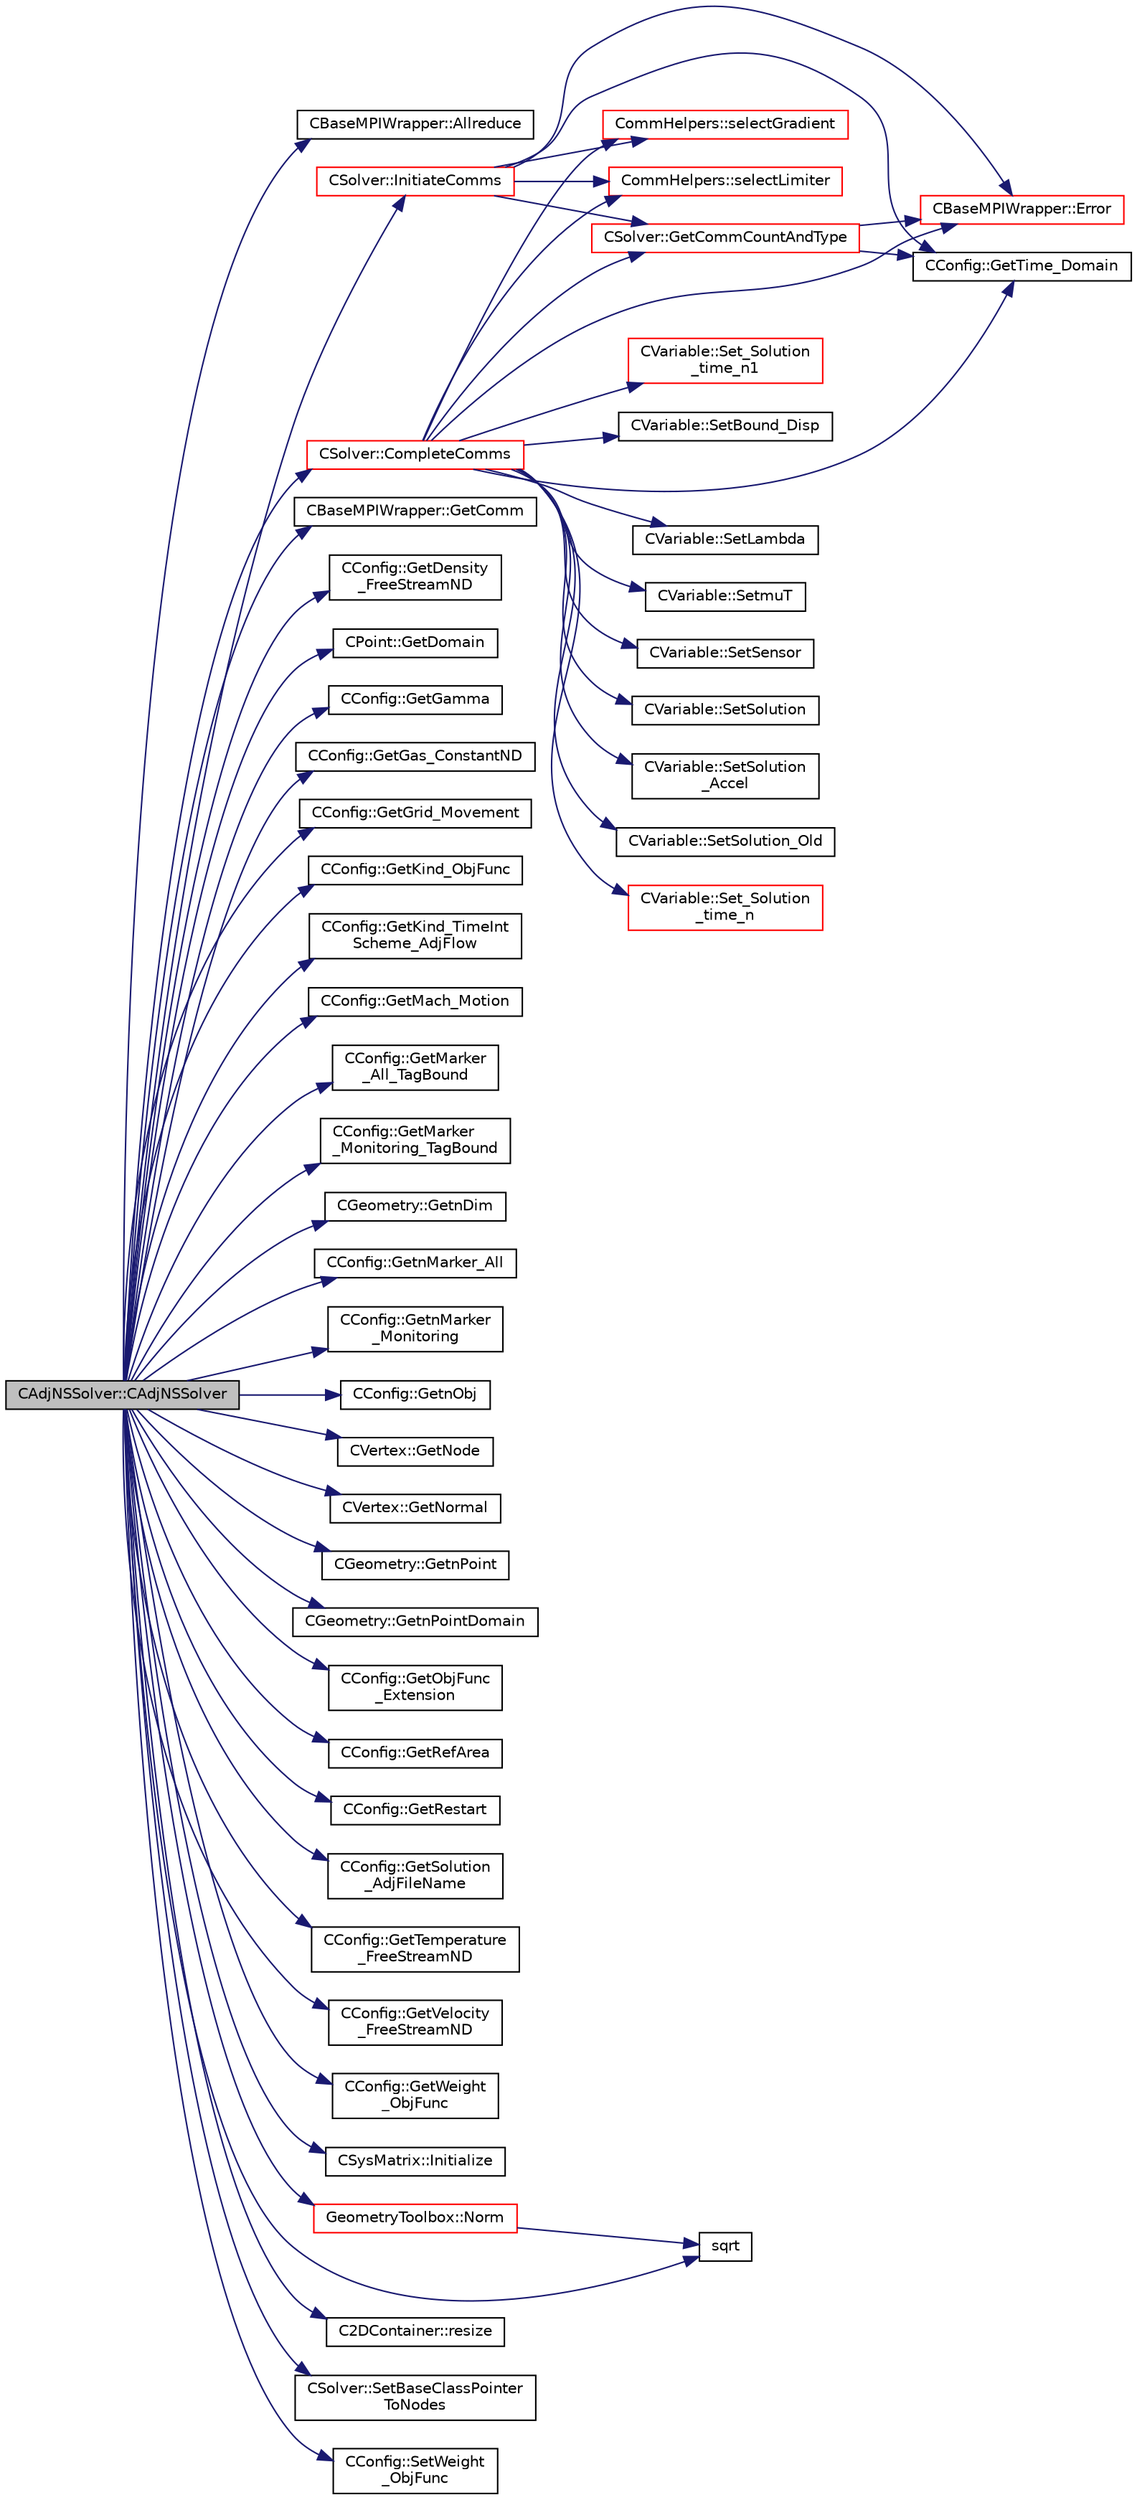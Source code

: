digraph "CAdjNSSolver::CAdjNSSolver"
{
 // LATEX_PDF_SIZE
  edge [fontname="Helvetica",fontsize="10",labelfontname="Helvetica",labelfontsize="10"];
  node [fontname="Helvetica",fontsize="10",shape=record];
  rankdir="LR";
  Node1 [label="CAdjNSSolver::CAdjNSSolver",height=0.2,width=0.4,color="black", fillcolor="grey75", style="filled", fontcolor="black",tooltip=" "];
  Node1 -> Node2 [color="midnightblue",fontsize="10",style="solid",fontname="Helvetica"];
  Node2 [label="CBaseMPIWrapper::Allreduce",height=0.2,width=0.4,color="black", fillcolor="white", style="filled",URL="$classCBaseMPIWrapper.html#a381d4b3738c09d92ee1ae9f89715b541",tooltip=" "];
  Node1 -> Node3 [color="midnightblue",fontsize="10",style="solid",fontname="Helvetica"];
  Node3 [label="CSolver::CompleteComms",height=0.2,width=0.4,color="red", fillcolor="white", style="filled",URL="$classCSolver.html#a6891c839827efbebdcbf9a349f4da92c",tooltip="Routine to complete the set of non-blocking communications launched by InitiateComms() and unpacking ..."];
  Node3 -> Node4 [color="midnightblue",fontsize="10",style="solid",fontname="Helvetica"];
  Node4 [label="CBaseMPIWrapper::Error",height=0.2,width=0.4,color="red", fillcolor="white", style="filled",URL="$classCBaseMPIWrapper.html#a04457c47629bda56704e6a8804833eeb",tooltip=" "];
  Node3 -> Node6 [color="midnightblue",fontsize="10",style="solid",fontname="Helvetica"];
  Node6 [label="CSolver::GetCommCountAndType",height=0.2,width=0.4,color="red", fillcolor="white", style="filled",URL="$classCSolver.html#a56fdda7e77a14dfc70449ecef91336e7",tooltip="Helper function to define the type and number of variables per point for each communication type."];
  Node6 -> Node4 [color="midnightblue",fontsize="10",style="solid",fontname="Helvetica"];
  Node6 -> Node8 [color="midnightblue",fontsize="10",style="solid",fontname="Helvetica"];
  Node8 [label="CConfig::GetTime_Domain",height=0.2,width=0.4,color="black", fillcolor="white", style="filled",URL="$classCConfig.html#a85d2e3cf43b77c63642c40c235b853f3",tooltip="Check if the multizone problem is solved for time domain."];
  Node3 -> Node8 [color="midnightblue",fontsize="10",style="solid",fontname="Helvetica"];
  Node3 -> Node9 [color="midnightblue",fontsize="10",style="solid",fontname="Helvetica"];
  Node9 [label="CommHelpers::selectGradient",height=0.2,width=0.4,color="red", fillcolor="white", style="filled",URL="$namespaceCommHelpers.html#aefdfc34d031234297fad9b2310a922d4",tooltip=" "];
  Node3 -> Node14 [color="midnightblue",fontsize="10",style="solid",fontname="Helvetica"];
  Node14 [label="CommHelpers::selectLimiter",height=0.2,width=0.4,color="red", fillcolor="white", style="filled",URL="$namespaceCommHelpers.html#aae9892d8f4089058f1fe9f51729269dd",tooltip=" "];
  Node3 -> Node18 [color="midnightblue",fontsize="10",style="solid",fontname="Helvetica"];
  Node18 [label="CVariable::Set_Solution\l_time_n",height=0.2,width=0.4,color="red", fillcolor="white", style="filled",URL="$classCVariable.html#abf55f051089ec13d9c0422ed3389a9dc",tooltip="Set the variable solution at time n."];
  Node3 -> Node22 [color="midnightblue",fontsize="10",style="solid",fontname="Helvetica"];
  Node22 [label="CVariable::Set_Solution\l_time_n1",height=0.2,width=0.4,color="red", fillcolor="white", style="filled",URL="$classCVariable.html#a527a337871bb37c3bb2df40c2b946884",tooltip="Set the variable solution at time n-1."];
  Node3 -> Node23 [color="midnightblue",fontsize="10",style="solid",fontname="Helvetica"];
  Node23 [label="CVariable::SetBound_Disp",height=0.2,width=0.4,color="black", fillcolor="white", style="filled",URL="$classCVariable.html#a840431a0403b4bddd0a99dbfdf365795",tooltip="A virtual member. Set the boundary displacement."];
  Node3 -> Node24 [color="midnightblue",fontsize="10",style="solid",fontname="Helvetica"];
  Node24 [label="CVariable::SetLambda",height=0.2,width=0.4,color="black", fillcolor="white", style="filled",URL="$classCVariable.html#afc0086076d62561f31a39f774c297428",tooltip="Set the value of the spectral radius."];
  Node3 -> Node25 [color="midnightblue",fontsize="10",style="solid",fontname="Helvetica"];
  Node25 [label="CVariable::SetmuT",height=0.2,width=0.4,color="black", fillcolor="white", style="filled",URL="$classCVariable.html#a91256a1e927c5a529d853d0f127243de",tooltip="Set the value of the eddy viscosity."];
  Node3 -> Node26 [color="midnightblue",fontsize="10",style="solid",fontname="Helvetica"];
  Node26 [label="CVariable::SetSensor",height=0.2,width=0.4,color="black", fillcolor="white", style="filled",URL="$classCVariable.html#a79ebe4ea3cc8eccd8b004256c5492a9e",tooltip="Set pressure sensor."];
  Node3 -> Node27 [color="midnightblue",fontsize="10",style="solid",fontname="Helvetica"];
  Node27 [label="CVariable::SetSolution",height=0.2,width=0.4,color="black", fillcolor="white", style="filled",URL="$classCVariable.html#a22fbbd7bc6491672843000644a05c6a5",tooltip="Set the value of the solution, all variables."];
  Node3 -> Node28 [color="midnightblue",fontsize="10",style="solid",fontname="Helvetica"];
  Node28 [label="CVariable::SetSolution\l_Accel",height=0.2,width=0.4,color="black", fillcolor="white", style="filled",URL="$classCVariable.html#af87029baec777039085fb1ff17ee9555",tooltip="Set the value of the acceleration (Structural Analysis)."];
  Node3 -> Node29 [color="midnightblue",fontsize="10",style="solid",fontname="Helvetica"];
  Node29 [label="CVariable::SetSolution_Old",height=0.2,width=0.4,color="black", fillcolor="white", style="filled",URL="$classCVariable.html#a6ee4d8d450971204cc054a33d6473732",tooltip="Set the value of the old solution."];
  Node1 -> Node34 [color="midnightblue",fontsize="10",style="solid",fontname="Helvetica"];
  Node34 [label="CBaseMPIWrapper::GetComm",height=0.2,width=0.4,color="black", fillcolor="white", style="filled",URL="$classCBaseMPIWrapper.html#a8154391fc3522954802889d81d4ef5da",tooltip=" "];
  Node1 -> Node35 [color="midnightblue",fontsize="10",style="solid",fontname="Helvetica"];
  Node35 [label="CConfig::GetDensity\l_FreeStreamND",height=0.2,width=0.4,color="black", fillcolor="white", style="filled",URL="$classCConfig.html#af30dc08c28dd72bfcedc6a5a4e224036",tooltip="Get the value of the non-dimensionalized freestream density."];
  Node1 -> Node36 [color="midnightblue",fontsize="10",style="solid",fontname="Helvetica"];
  Node36 [label="CPoint::GetDomain",height=0.2,width=0.4,color="black", fillcolor="white", style="filled",URL="$classCPoint.html#aa58a27b602e47ddcad22ae74a5c6bc81",tooltip="For parallel computation, its indicates if a point must be computed or not."];
  Node1 -> Node37 [color="midnightblue",fontsize="10",style="solid",fontname="Helvetica"];
  Node37 [label="CConfig::GetGamma",height=0.2,width=0.4,color="black", fillcolor="white", style="filled",URL="$classCConfig.html#a0b5df9254891b32a88e83880778f9261",tooltip="Get the value of the Gamma of fluid (ratio of specific heats)."];
  Node1 -> Node38 [color="midnightblue",fontsize="10",style="solid",fontname="Helvetica"];
  Node38 [label="CConfig::GetGas_ConstantND",height=0.2,width=0.4,color="black", fillcolor="white", style="filled",URL="$classCConfig.html#a1431ababf767a9f74ff74fe9ef647957",tooltip="Get the value of specific gas constant."];
  Node1 -> Node39 [color="midnightblue",fontsize="10",style="solid",fontname="Helvetica"];
  Node39 [label="CConfig::GetGrid_Movement",height=0.2,width=0.4,color="black", fillcolor="white", style="filled",URL="$classCConfig.html#a9182d3dbb0b3bfa2ebb944f18795f5ca",tooltip="Get information about the grid movement."];
  Node1 -> Node40 [color="midnightblue",fontsize="10",style="solid",fontname="Helvetica"];
  Node40 [label="CConfig::GetKind_ObjFunc",height=0.2,width=0.4,color="black", fillcolor="white", style="filled",URL="$classCConfig.html#a99e6285b421215b1995965cd534976ae",tooltip="Get the kind of objective function. There are several options: Drag coefficient, Lift coefficient,..."];
  Node1 -> Node41 [color="midnightblue",fontsize="10",style="solid",fontname="Helvetica"];
  Node41 [label="CConfig::GetKind_TimeInt\lScheme_AdjFlow",height=0.2,width=0.4,color="black", fillcolor="white", style="filled",URL="$classCConfig.html#a4bf6e287aaf809340df1e40a76cf438b",tooltip="Get the kind of integration scheme (explicit or implicit) for the adjoint flow equations."];
  Node1 -> Node42 [color="midnightblue",fontsize="10",style="solid",fontname="Helvetica"];
  Node42 [label="CConfig::GetMach_Motion",height=0.2,width=0.4,color="black", fillcolor="white", style="filled",URL="$classCConfig.html#a5442ec644c8d291d3e07c158ba5d54a4",tooltip="Get the mach number based on the mesh velocity and freestream quantities."];
  Node1 -> Node43 [color="midnightblue",fontsize="10",style="solid",fontname="Helvetica"];
  Node43 [label="CConfig::GetMarker\l_All_TagBound",height=0.2,width=0.4,color="black", fillcolor="white", style="filled",URL="$classCConfig.html#ab8c9c1f45950a29355be4ff357049440",tooltip="Get the index of the surface defined in the geometry file."];
  Node1 -> Node44 [color="midnightblue",fontsize="10",style="solid",fontname="Helvetica"];
  Node44 [label="CConfig::GetMarker\l_Monitoring_TagBound",height=0.2,width=0.4,color="black", fillcolor="white", style="filled",URL="$classCConfig.html#a4558fc163c393e628050e7a2273673f1",tooltip="Get the name of the surface defined in the geometry file."];
  Node1 -> Node45 [color="midnightblue",fontsize="10",style="solid",fontname="Helvetica"];
  Node45 [label="CGeometry::GetnDim",height=0.2,width=0.4,color="black", fillcolor="white", style="filled",URL="$classCGeometry.html#ace7f7fe876f629f5bd5f92d4805a1a4b",tooltip="Get number of coordinates."];
  Node1 -> Node46 [color="midnightblue",fontsize="10",style="solid",fontname="Helvetica"];
  Node46 [label="CConfig::GetnMarker_All",height=0.2,width=0.4,color="black", fillcolor="white", style="filled",URL="$classCConfig.html#a459dee039e618d21a5d78db61c221240",tooltip="Get the total number of boundary markers of the local process including send/receive domains."];
  Node1 -> Node47 [color="midnightblue",fontsize="10",style="solid",fontname="Helvetica"];
  Node47 [label="CConfig::GetnMarker\l_Monitoring",height=0.2,width=0.4,color="black", fillcolor="white", style="filled",URL="$classCConfig.html#a6e65810e59b8015104b84c4fd5b1d7f9",tooltip="Get the total number of monitoring markers."];
  Node1 -> Node48 [color="midnightblue",fontsize="10",style="solid",fontname="Helvetica"];
  Node48 [label="CConfig::GetnObj",height=0.2,width=0.4,color="black", fillcolor="white", style="filled",URL="$classCConfig.html#aad80e2ae9bc0b7b1fed6ccc2b6b2bce0",tooltip="Get the total number of objectives in kind_objective list."];
  Node1 -> Node49 [color="midnightblue",fontsize="10",style="solid",fontname="Helvetica"];
  Node49 [label="CVertex::GetNode",height=0.2,width=0.4,color="black", fillcolor="white", style="filled",URL="$classCVertex.html#ad568da06e7191358d3a09a1bee71cdb5",tooltip="Get the node of the vertex."];
  Node1 -> Node50 [color="midnightblue",fontsize="10",style="solid",fontname="Helvetica"];
  Node50 [label="CVertex::GetNormal",height=0.2,width=0.4,color="black", fillcolor="white", style="filled",URL="$classCVertex.html#a57cacfe764770e6c0e54c278cb584f7c",tooltip="Copy the the normal vector of a face."];
  Node1 -> Node51 [color="midnightblue",fontsize="10",style="solid",fontname="Helvetica"];
  Node51 [label="CGeometry::GetnPoint",height=0.2,width=0.4,color="black", fillcolor="white", style="filled",URL="$classCGeometry.html#a275fb07cd99ab79d7a04b4862280169d",tooltip="Get number of points."];
  Node1 -> Node52 [color="midnightblue",fontsize="10",style="solid",fontname="Helvetica"];
  Node52 [label="CGeometry::GetnPointDomain",height=0.2,width=0.4,color="black", fillcolor="white", style="filled",URL="$classCGeometry.html#ac84179060bbac1fe5e856ea3da850b6e",tooltip="Get number of real points (that belong to the domain)."];
  Node1 -> Node53 [color="midnightblue",fontsize="10",style="solid",fontname="Helvetica"];
  Node53 [label="CConfig::GetObjFunc\l_Extension",height=0.2,width=0.4,color="black", fillcolor="white", style="filled",URL="$classCConfig.html#ace4081f7013cfe0fd756dff7d9ba7f8f",tooltip="Append the input filename string with the appropriate objective function extension."];
  Node1 -> Node54 [color="midnightblue",fontsize="10",style="solid",fontname="Helvetica"];
  Node54 [label="CConfig::GetRefArea",height=0.2,width=0.4,color="black", fillcolor="white", style="filled",URL="$classCConfig.html#a515e35504ab34bf25d222e377f3b4c81",tooltip="Get the reference area for non dimensional coefficient computation. If the value from the is 0 then,..."];
  Node1 -> Node55 [color="midnightblue",fontsize="10",style="solid",fontname="Helvetica"];
  Node55 [label="CConfig::GetRestart",height=0.2,width=0.4,color="black", fillcolor="white", style="filled",URL="$classCConfig.html#ae55bdae4e8b4e61fd07a857005cc6799",tooltip="Provides the restart information."];
  Node1 -> Node56 [color="midnightblue",fontsize="10",style="solid",fontname="Helvetica"];
  Node56 [label="CConfig::GetSolution\l_AdjFileName",height=0.2,width=0.4,color="black", fillcolor="white", style="filled",URL="$classCConfig.html#a1132191f9f5af73ef4ff7eb356f41181",tooltip="Get the name of the file with the solution of the adjoint flow problem with drag objective function."];
  Node1 -> Node57 [color="midnightblue",fontsize="10",style="solid",fontname="Helvetica"];
  Node57 [label="CConfig::GetTemperature\l_FreeStreamND",height=0.2,width=0.4,color="black", fillcolor="white", style="filled",URL="$classCConfig.html#afa49e1ce7793a31cc572d957caffaef9",tooltip="Get the value of the non-dimensionalized freestream temperature."];
  Node1 -> Node58 [color="midnightblue",fontsize="10",style="solid",fontname="Helvetica"];
  Node58 [label="CConfig::GetVelocity\l_FreeStreamND",height=0.2,width=0.4,color="black", fillcolor="white", style="filled",URL="$classCConfig.html#ae33781eb89184d511e23b7e247d21c8a",tooltip="Get the vector of the non-dimensionalized freestream velocity."];
  Node1 -> Node59 [color="midnightblue",fontsize="10",style="solid",fontname="Helvetica"];
  Node59 [label="CConfig::GetWeight\l_ObjFunc",height=0.2,width=0.4,color="black", fillcolor="white", style="filled",URL="$classCConfig.html#a614c55e8d7945a11d92d7b51851291c2",tooltip="Get the weight of objective function. There are several options: Drag coefficient,..."];
  Node1 -> Node60 [color="midnightblue",fontsize="10",style="solid",fontname="Helvetica"];
  Node60 [label="CSysMatrix::Initialize",height=0.2,width=0.4,color="black", fillcolor="white", style="filled",URL="$classCSysMatrix.html#ae17220ac30c2abcc7fdd3c5dc8f04571",tooltip="Initializes the sparse matrix."];
  Node1 -> Node61 [color="midnightblue",fontsize="10",style="solid",fontname="Helvetica"];
  Node61 [label="CSolver::InitiateComms",height=0.2,width=0.4,color="red", fillcolor="white", style="filled",URL="$classCSolver.html#a7c5c26e7f006b4bb7e93582d839cf09d",tooltip="Routine to load a solver quantity into the data structures for MPI point-to-point communication and t..."];
  Node61 -> Node4 [color="midnightblue",fontsize="10",style="solid",fontname="Helvetica"];
  Node61 -> Node6 [color="midnightblue",fontsize="10",style="solid",fontname="Helvetica"];
  Node61 -> Node8 [color="midnightblue",fontsize="10",style="solid",fontname="Helvetica"];
  Node61 -> Node9 [color="midnightblue",fontsize="10",style="solid",fontname="Helvetica"];
  Node61 -> Node14 [color="midnightblue",fontsize="10",style="solid",fontname="Helvetica"];
  Node1 -> Node78 [color="midnightblue",fontsize="10",style="solid",fontname="Helvetica"];
  Node78 [label="GeometryToolbox::Norm",height=0.2,width=0.4,color="red", fillcolor="white", style="filled",URL="$group__GeometryToolbox.html#gad8b24e50333c9a8378f7abf18222f36a",tooltip=" "];
  Node78 -> Node79 [color="midnightblue",fontsize="10",style="solid",fontname="Helvetica"];
  Node79 [label="sqrt",height=0.2,width=0.4,color="black", fillcolor="white", style="filled",URL="$group__SIMD.html#ga54a1925ab40fb4249ea255072520de35",tooltip=" "];
  Node1 -> Node82 [color="midnightblue",fontsize="10",style="solid",fontname="Helvetica"];
  Node82 [label="C2DContainer::resize",height=0.2,width=0.4,color="black", fillcolor="white", style="filled",URL="$classC2DContainer.html#adefb48b593f76aa322e228fea8f76127",tooltip="Request a change of size."];
  Node1 -> Node83 [color="midnightblue",fontsize="10",style="solid",fontname="Helvetica"];
  Node83 [label="CSolver::SetBaseClassPointer\lToNodes",height=0.2,width=0.4,color="black", fillcolor="white", style="filled",URL="$classCSolver.html#ad982896202dae6e41bfd3568f597cf46",tooltip="Call this method to set \"base_nodes\" after the \"nodes\" variable of the derived solver is instantiated..."];
  Node1 -> Node84 [color="midnightblue",fontsize="10",style="solid",fontname="Helvetica"];
  Node84 [label="CConfig::SetWeight\l_ObjFunc",height=0.2,width=0.4,color="black", fillcolor="white", style="filled",URL="$classCConfig.html#adb9ce1745b78e43a916afd47c9d4e96b",tooltip="Set the weight of objective function. There are several options: Drag coefficient,..."];
  Node1 -> Node79 [color="midnightblue",fontsize="10",style="solid",fontname="Helvetica"];
}
